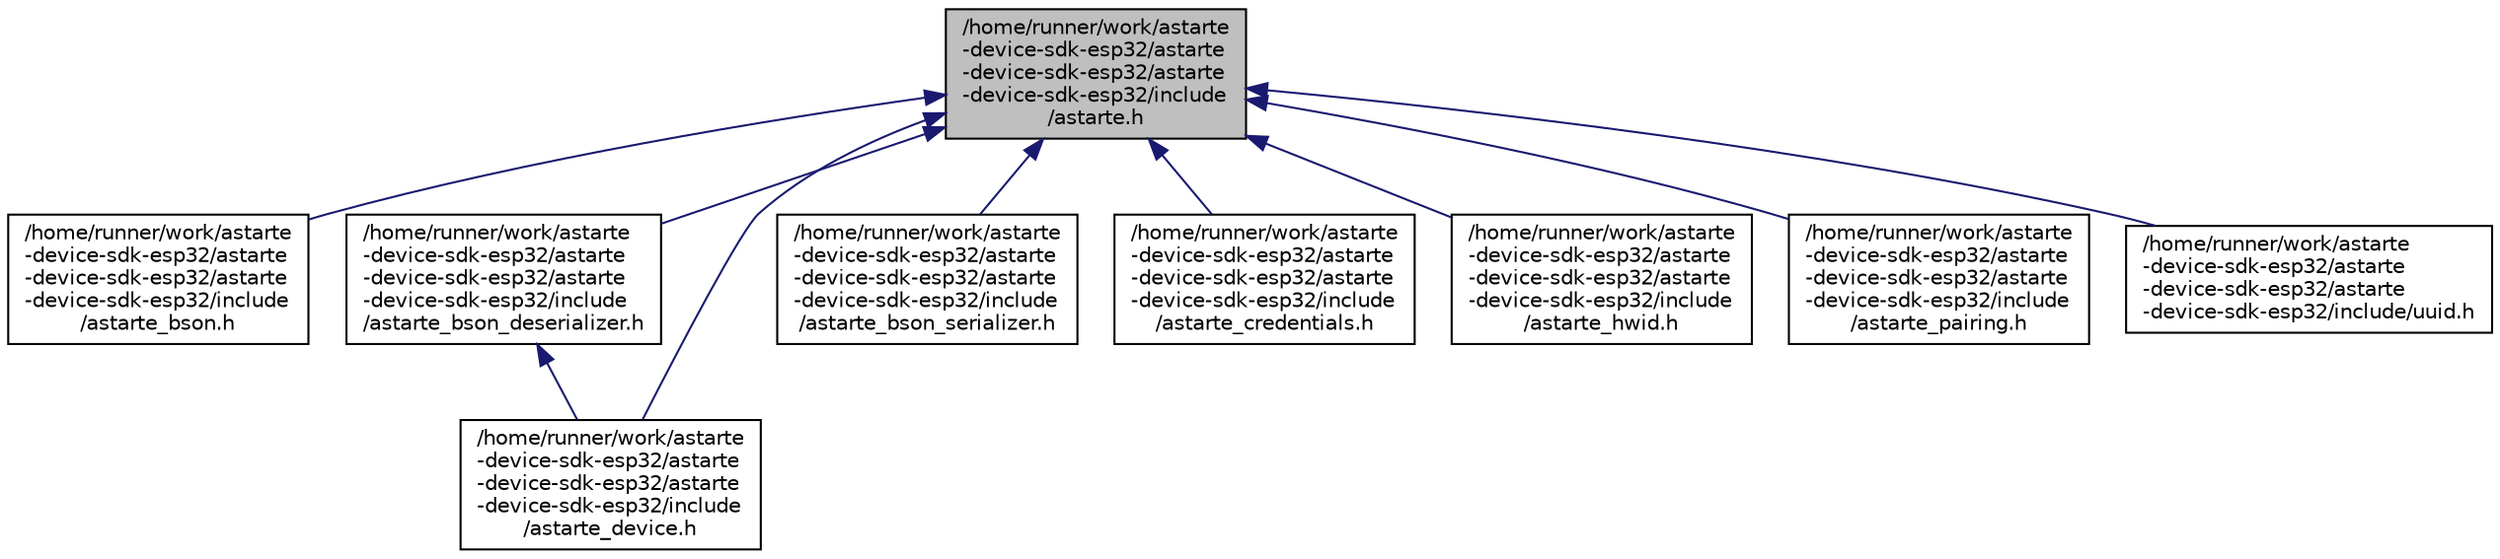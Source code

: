 digraph "/home/runner/work/astarte-device-sdk-esp32/astarte-device-sdk-esp32/astarte-device-sdk-esp32/include/astarte.h"
{
 // LATEX_PDF_SIZE
  edge [fontname="Helvetica",fontsize="10",labelfontname="Helvetica",labelfontsize="10"];
  node [fontname="Helvetica",fontsize="10",shape=record];
  Node1 [label="/home/runner/work/astarte\l-device-sdk-esp32/astarte\l-device-sdk-esp32/astarte\l-device-sdk-esp32/include\l/astarte.h",height=0.2,width=0.4,color="black", fillcolor="grey75", style="filled", fontcolor="black",tooltip="Astarte types and defines."];
  Node1 -> Node2 [dir="back",color="midnightblue",fontsize="10",style="solid",fontname="Helvetica"];
  Node2 [label="/home/runner/work/astarte\l-device-sdk-esp32/astarte\l-device-sdk-esp32/astarte\l-device-sdk-esp32/include\l/astarte_bson.h",height=0.2,width=0.4,color="black", fillcolor="white", style="filled",URL="$astarte__bson_8h.html",tooltip="Astarte BSON deserialization functions."];
  Node1 -> Node3 [dir="back",color="midnightblue",fontsize="10",style="solid",fontname="Helvetica"];
  Node3 [label="/home/runner/work/astarte\l-device-sdk-esp32/astarte\l-device-sdk-esp32/astarte\l-device-sdk-esp32/include\l/astarte_bson_deserializer.h",height=0.2,width=0.4,color="black", fillcolor="white", style="filled",URL="$astarte__bson__deserializer_8h.html",tooltip="Astarte BSON deserialization functions."];
  Node3 -> Node4 [dir="back",color="midnightblue",fontsize="10",style="solid",fontname="Helvetica"];
  Node4 [label="/home/runner/work/astarte\l-device-sdk-esp32/astarte\l-device-sdk-esp32/astarte\l-device-sdk-esp32/include\l/astarte_device.h",height=0.2,width=0.4,color="black", fillcolor="white", style="filled",URL="$astarte__device_8h.html",tooltip="Astarte device SDK high level API."];
  Node1 -> Node5 [dir="back",color="midnightblue",fontsize="10",style="solid",fontname="Helvetica"];
  Node5 [label="/home/runner/work/astarte\l-device-sdk-esp32/astarte\l-device-sdk-esp32/astarte\l-device-sdk-esp32/include\l/astarte_bson_serializer.h",height=0.2,width=0.4,color="black", fillcolor="white", style="filled",URL="$astarte__bson__serializer_8h.html",tooltip="Astarte BSON serializer functions."];
  Node1 -> Node6 [dir="back",color="midnightblue",fontsize="10",style="solid",fontname="Helvetica"];
  Node6 [label="/home/runner/work/astarte\l-device-sdk-esp32/astarte\l-device-sdk-esp32/astarte\l-device-sdk-esp32/include\l/astarte_credentials.h",height=0.2,width=0.4,color="black", fillcolor="white", style="filled",URL="$astarte__credentials_8h.html",tooltip="Astarte credentials functions."];
  Node1 -> Node4 [dir="back",color="midnightblue",fontsize="10",style="solid",fontname="Helvetica"];
  Node1 -> Node7 [dir="back",color="midnightblue",fontsize="10",style="solid",fontname="Helvetica"];
  Node7 [label="/home/runner/work/astarte\l-device-sdk-esp32/astarte\l-device-sdk-esp32/astarte\l-device-sdk-esp32/include\l/astarte_hwid.h",height=0.2,width=0.4,color="black", fillcolor="white", style="filled",URL="$astarte__hwid_8h.html",tooltip="Astarte hardware ID functions."];
  Node1 -> Node8 [dir="back",color="midnightblue",fontsize="10",style="solid",fontname="Helvetica"];
  Node8 [label="/home/runner/work/astarte\l-device-sdk-esp32/astarte\l-device-sdk-esp32/astarte\l-device-sdk-esp32/include\l/astarte_pairing.h",height=0.2,width=0.4,color="black", fillcolor="white", style="filled",URL="$astarte__pairing_8h.html",tooltip="Astarte pairing functions."];
  Node1 -> Node9 [dir="back",color="midnightblue",fontsize="10",style="solid",fontname="Helvetica"];
  Node9 [label="/home/runner/work/astarte\l-device-sdk-esp32/astarte\l-device-sdk-esp32/astarte\l-device-sdk-esp32/include/uuid.h",height=0.2,width=0.4,color="black", fillcolor="white", style="filled",URL="$uuid_8h_source.html",tooltip=" "];
}
